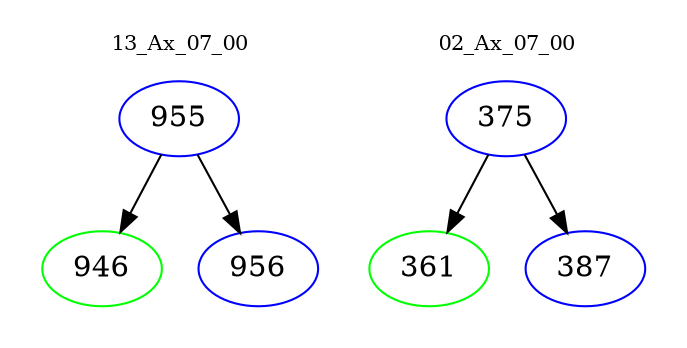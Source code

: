 digraph{
subgraph cluster_0 {
color = white
label = "13_Ax_07_00";
fontsize=10;
T0_955 [label="955", color="blue"]
T0_955 -> T0_946 [color="black"]
T0_946 [label="946", color="green"]
T0_955 -> T0_956 [color="black"]
T0_956 [label="956", color="blue"]
}
subgraph cluster_1 {
color = white
label = "02_Ax_07_00";
fontsize=10;
T1_375 [label="375", color="blue"]
T1_375 -> T1_361 [color="black"]
T1_361 [label="361", color="green"]
T1_375 -> T1_387 [color="black"]
T1_387 [label="387", color="blue"]
}
}
